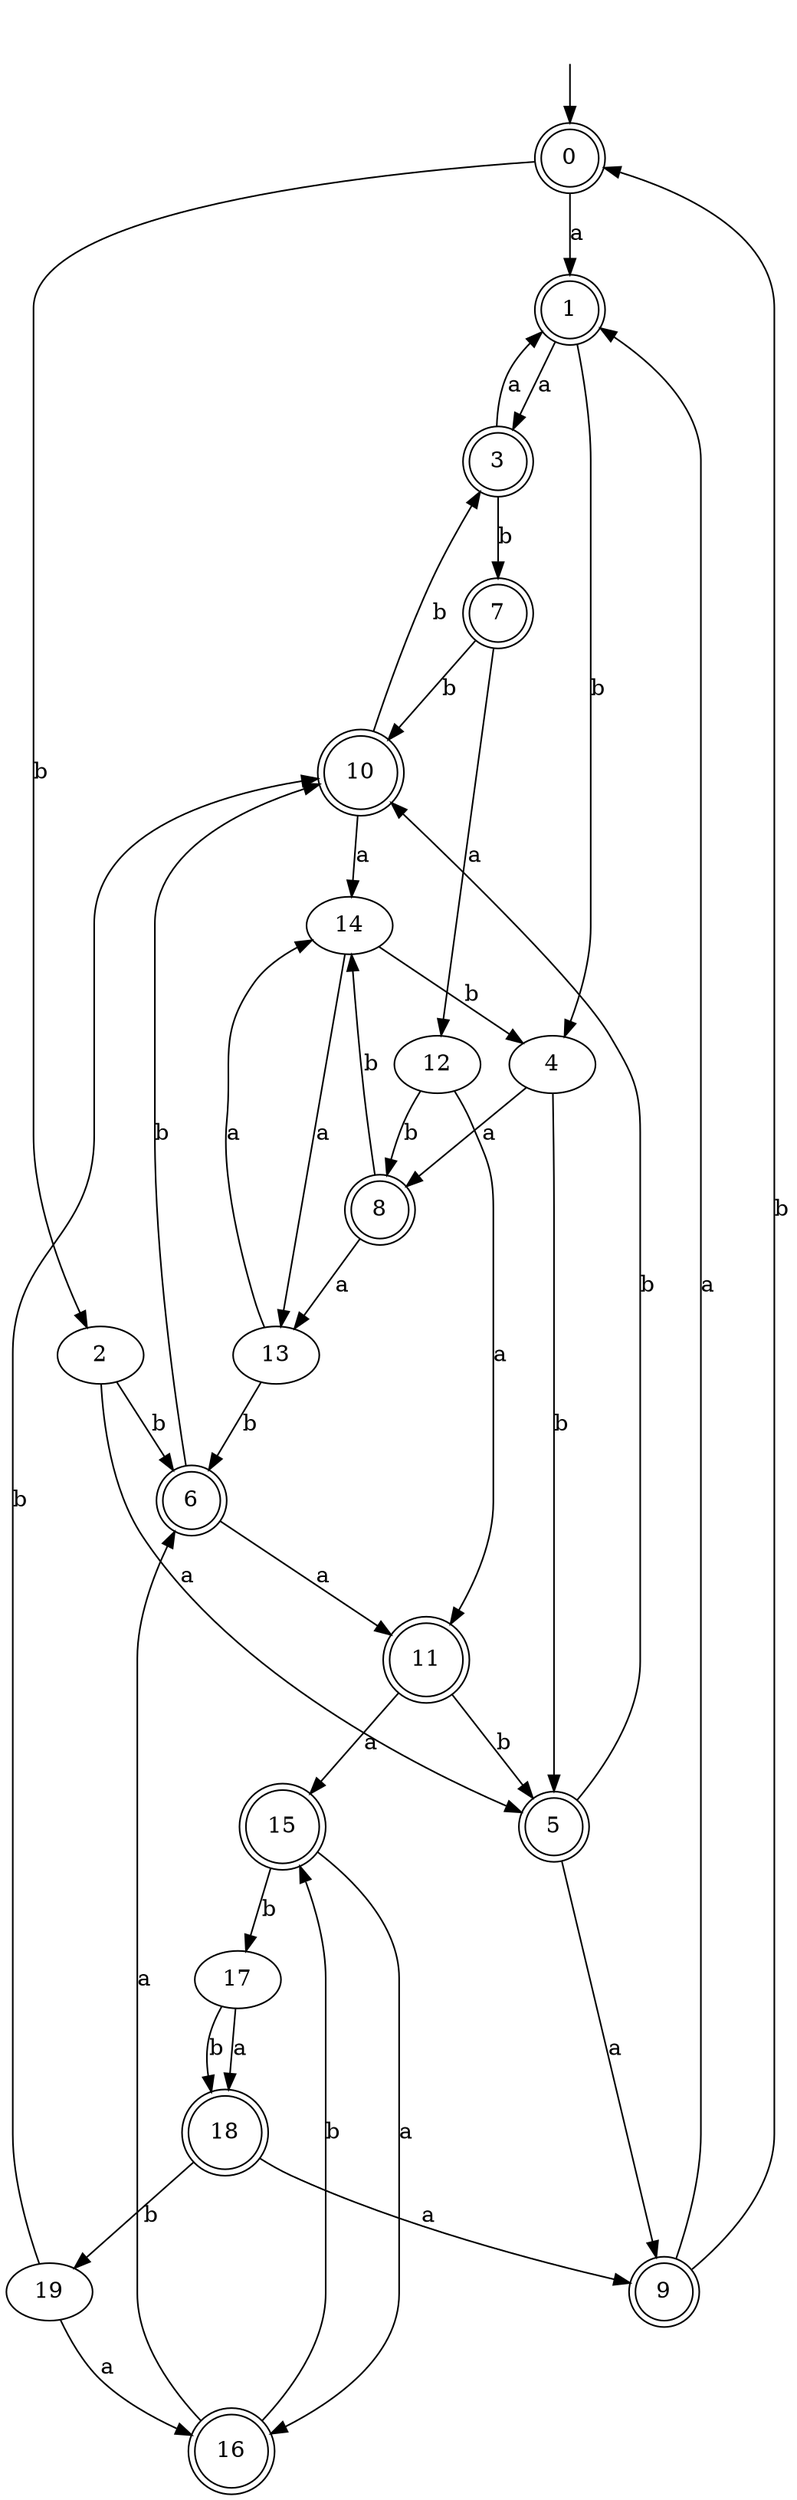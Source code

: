 digraph RandomDFA {
  __start0 [label="", shape=none];
  __start0 -> 0 [label=""];
  0 [shape=circle] [shape=doublecircle]
  0 -> 1 [label="a"]
  0 -> 2 [label="b"]
  1 [shape=doublecircle]
  1 -> 3 [label="a"]
  1 -> 4 [label="b"]
  2
  2 -> 5 [label="a"]
  2 -> 6 [label="b"]
  3 [shape=doublecircle]
  3 -> 1 [label="a"]
  3 -> 7 [label="b"]
  4
  4 -> 8 [label="a"]
  4 -> 5 [label="b"]
  5 [shape=doublecircle]
  5 -> 9 [label="a"]
  5 -> 10 [label="b"]
  6 [shape=doublecircle]
  6 -> 11 [label="a"]
  6 -> 10 [label="b"]
  7 [shape=doublecircle]
  7 -> 12 [label="a"]
  7 -> 10 [label="b"]
  8 [shape=doublecircle]
  8 -> 13 [label="a"]
  8 -> 14 [label="b"]
  9 [shape=doublecircle]
  9 -> 1 [label="a"]
  9 -> 0 [label="b"]
  10 [shape=doublecircle]
  10 -> 14 [label="a"]
  10 -> 3 [label="b"]
  11 [shape=doublecircle]
  11 -> 15 [label="a"]
  11 -> 5 [label="b"]
  12
  12 -> 11 [label="a"]
  12 -> 8 [label="b"]
  13
  13 -> 14 [label="a"]
  13 -> 6 [label="b"]
  14
  14 -> 13 [label="a"]
  14 -> 4 [label="b"]
  15 [shape=doublecircle]
  15 -> 16 [label="a"]
  15 -> 17 [label="b"]
  16 [shape=doublecircle]
  16 -> 6 [label="a"]
  16 -> 15 [label="b"]
  17
  17 -> 18 [label="a"]
  17 -> 18 [label="b"]
  18 [shape=doublecircle]
  18 -> 9 [label="a"]
  18 -> 19 [label="b"]
  19
  19 -> 16 [label="a"]
  19 -> 10 [label="b"]
}
